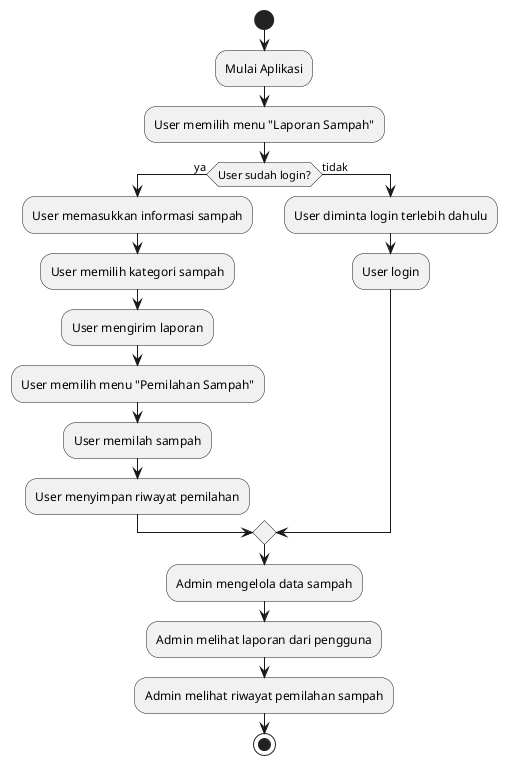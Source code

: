 @startuml flowchart
start
:Mulai Aplikasi;
:User memilih menu "Laporan Sampah";
if (User sudah login?) then (ya)
  :User memasukkan informasi sampah;
  :User memilih kategori sampah;
  :User mengirim laporan;
  :User memilih menu "Pemilahan Sampah";
  :User memilah sampah;
  :User menyimpan riwayat pemilahan;
else (tidak)
  :User diminta login terlebih dahulu;
  :User login;
endif
:Admin mengelola data sampah;
:Admin melihat laporan dari pengguna;
:Admin melihat riwayat pemilahan sampah;
stop
@enduml
